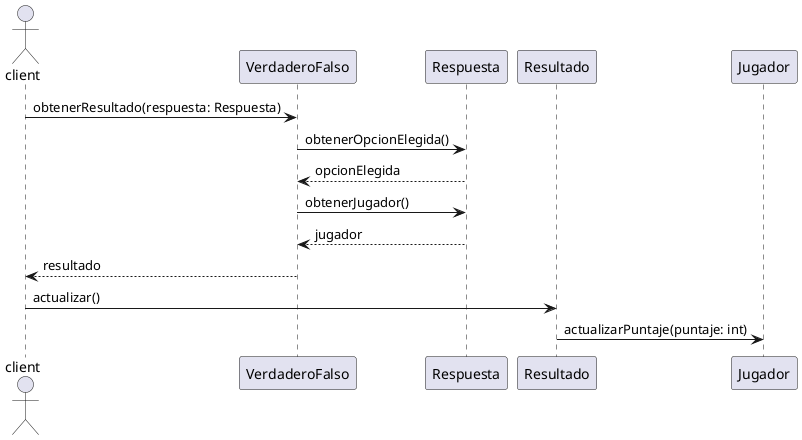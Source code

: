 @startuml
actor client
client -> VerdaderoFalso: obtenerResultado(respuesta: Respuesta)

VerdaderoFalso -> Respuesta: obtenerOpcionElegida() 
VerdaderoFalso <-- Respuesta: opcionElegida

VerdaderoFalso -> Respuesta: obtenerJugador() 
VerdaderoFalso <-- Respuesta: jugador

client <-- VerdaderoFalso: resultado

client -> Resultado: actualizar()
Resultado -> Jugador: actualizarPuntaje(puntaje: int)
@enduml